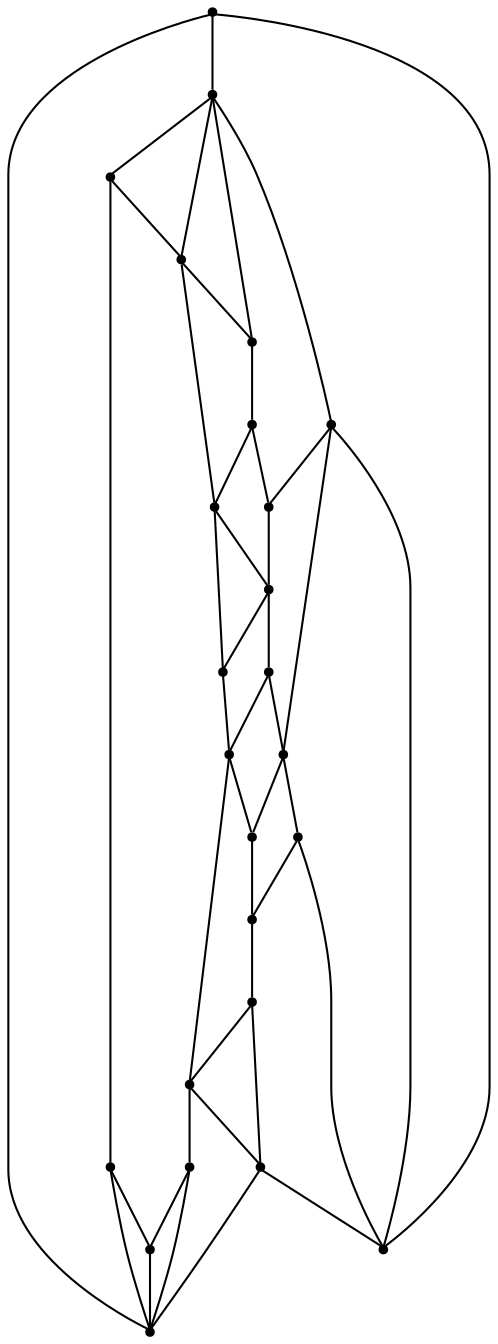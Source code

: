 graph {
  node [shape=point,comment="{\"directed\":false,\"doi\":\"10.1007/978-3-642-25878-7_7\",\"figure\":\"2\"}"]

  v0 [pos="1427.4657800916068,1411.8355506801881"]
  v1 [pos="1503.0865416810113,1373.8293985600815"]
  v2 [pos="1490.0882946707227,1647.1062800368493"]
  v3 [pos="1471.1559657336022,1636.571207911415"]
  v4 [pos="1447.2779958468468,1623.9484013644458"]
  v5 [pos="1422.6617813214,1611.838117339332"]
  v6 [pos="1382.0699070004841,1594.277035476317"]
  v7 [pos="1351.8492181355543,1443.1613596171567"]
  v8 [pos="1333.1338702549708,1450.3083144957511"]
  v9 [pos="1316.7869883234805,1454.4214667046506"]
  v10 [pos="1298.7554171096247,1458.1387175213567"]
  v11 [pos="1276.2326561795023,1459.4388459930524"]
  v12 [pos="1352.4747089818168,1583.7670171813554"]
  v13 [pos="1322.7793560707778,1575.3448604847335"]
  v14 [pos="1296.1448995654976,1569.7273338562231"]
  v15 [pos="1262.0667838356512,1565.443256022169"]
  v16 [pos="1200.615966961833,1459.4388459930524"]
  v17 [pos="1124.9952053724287,1443.1613596171564"]
  v18 [pos="1191.8420420575142,1567.956142500916"]
  v19 [pos="1090.4250962322767,1595.9981191706781"]
  v20 [pos="973.76204964492,1373.8293985600815"]
  v21 [pos="1049.3786116009721,1411.8355506801881"]
  v22 [pos="1050.9466019807894,1613.3717424239626"]
  v23 [pos="1015.1712616993292,1631.4663309815649"]
  v24 [pos="1508.3491913179382,1657.5162101867236"]

  v0 -- v1 [id="-1",pos="1427.4657800916068,1411.8355506801881 1458.6586922407955,1399.196901841865 1484.6180442188663,1384.3738178707054 1503.0865416810113,1373.8293985600815"]
  v0 -- v7 [id="-2",pos="1427.4657800916068,1411.8355506801881 1415.0849728437342,1420.1750198613709 1400.9426326665807,1426.533971586853 1386.5069150834256,1432.3054204141436 1375.273054503355,1436.7954016827393 1363.8615570473569,1440.9294119629885 1351.8492181355543,1443.1613596171567"]
  v20 -- v21 [id="-4",pos="973.76204964492,1373.8293985600815 1049.3786116009721,1411.8355506801881 1049.3786116009721,1411.8355506801881 1049.3786116009721,1411.8355506801881"]
  v20 -- v1 [id="-5",pos="973.76204964492,1373.8293985600815 1503.0865416810113,1373.8293985600815 1503.0865416810113,1373.8293985600815 1503.0865416810113,1373.8293985600815"]
  v21 -- v17 [id="-7",pos="1049.3786116009721,1411.8355506801881 1124.9952053724287,1443.1613596171564 1124.9952053724287,1443.1613596171564 1124.9952053724287,1443.1613596171564"]
  v23 -- v24 [id="-8",pos="1015.1712616993292,1631.4663309815649 1508.3491913179382,1657.5162101867236 1508.3491913179382,1657.5162101867236 1508.3491913179382,1657.5162101867236"]
  v21 -- v22 [id="-10",pos="1049.3786116009721,1411.8355506801881 1050.9466019807894,1613.3717424239626 1050.9466019807894,1613.3717424239626 1050.9466019807894,1613.3717424239626"]
  v21 -- v19 [id="-11",pos="1049.3786116009721,1411.8355506801881 1090.4250962322767,1595.9981191706781 1090.4250962322767,1595.9981191706781 1090.4250962322767,1595.9981191706781"]
  v21 -- v23 [id="-12",pos="1049.3786116009721,1411.8355506801881 1015.1712616993292,1631.4663309815649 1015.1712616993292,1631.4663309815649 1015.1712616993292,1631.4663309815649"]
  v22 -- v15 [id="-13",pos="1050.9466019807894,1613.3717424239626 1262.0667838356512,1565.443256022169 1262.0667838356512,1565.443256022169 1262.0667838356512,1565.443256022169"]
  v19 -- v18 [id="-14",pos="1090.4250962322767,1595.9981191706781 1191.8420420575142,1567.956142500916 1191.8420420575142,1567.956142500916 1191.8420420575142,1567.956142500916"]
  v17 -- v16 [id="-15",pos="1124.9952053724287,1443.1613596171564 1200.615966961833,1459.4388459930524 1200.615966961833,1459.4388459930524 1200.615966961833,1459.4388459930524"]
  v17 -- v9 [id="-16",pos="1124.9952053724287,1443.1613596171564 1316.7869883234805,1454.4214667046506 1316.7869883234805,1454.4214667046506 1316.7869883234805,1454.4214667046506"]
  v9 -- v8 [id="-17",pos="1316.7869883234805,1454.4214667046506 1333.1338702549708,1450.3083144957511 1333.1338702549708,1450.3083144957511 1333.1338702549708,1450.3083144957511"]
  v17 -- v7 [id="-18",pos="1124.9952053724287,1443.1613596171564 1351.8492181355543,1443.1613596171567 1351.8492181355543,1443.1613596171567 1351.8492181355543,1443.1613596171567"]
  v18 -- v16 [id="-19",pos="1191.8420420575142,1567.956142500916 1200.615966961833,1459.4388459930524 1200.615966961833,1459.4388459930524 1200.615966961833,1459.4388459930524"]
  v16 -- v11 [id="-20",pos="1200.615966961833,1459.4388459930524 1276.2326561795023,1459.4388459930524 1276.2326561795023,1459.4388459930524 1276.2326561795023,1459.4388459930524"]
  v11 -- v10 [id="-22",pos="1276.2326561795023,1459.4388459930524 1298.7554171096247,1458.1387175213567 1298.7554171096247,1458.1387175213567 1298.7554171096247,1458.1387175213567"]
  v10 -- v9 [id="-23",pos="1298.7554171096247,1458.1387175213567 1316.7869883234805,1454.4214667046506 1316.7869883234805,1454.4214667046506 1316.7869883234805,1454.4214667046506"]
  v15 -- v11 [id="-26",pos="1262.0667838356512,1565.443256022169 1276.2326561795023,1459.4388459930524 1276.2326561795023,1459.4388459930524 1276.2326561795023,1459.4388459930524"]
  v11 -- v14 [id="-27",pos="1276.2326561795023,1459.4388459930524 1296.1448995654976,1569.7273338562231 1296.1448995654976,1569.7273338562231 1296.1448995654976,1569.7273338562231"]
  v14 -- v13 [id="-28",pos="1296.1448995654976,1569.7273338562231 1322.7793560707778,1575.3448604847335 1322.7793560707778,1575.3448604847335 1322.7793560707778,1575.3448604847335"]
  v13 -- v4 [id="-29",pos="1322.7793560707778,1575.3448604847335 1447.2779958468468,1623.9484013644458 1447.2779958468468,1623.9484013644458 1447.2779958468468,1623.9484013644458"]
  v4 -- v3 [id="-30",pos="1447.2779958468468,1623.9484013644458 1471.1559657336022,1636.571207911415 1471.1559657336022,1636.571207911415 1471.1559657336022,1636.571207911415"]
  v3 -- v2 [id="-31",pos="1471.1559657336022,1636.571207911415 1490.0882946707227,1647.1062800368493 1490.0882946707227,1647.1062800368493 1490.0882946707227,1647.1062800368493"]
  v10 -- v13 [id="-32",pos="1298.7554171096247,1458.1387175213567 1322.7793560707778,1575.3448604847335 1322.7793560707778,1575.3448604847335 1322.7793560707778,1575.3448604847335"]
  v9 -- v12 [id="-33",pos="1316.7869883234805,1454.4214667046506 1352.4747089818168,1583.7670171813554 1352.4747089818168,1583.7670171813554 1352.4747089818168,1583.7670171813554"]
  v13 -- v12 [id="-34",pos="1322.7793560707778,1575.3448604847335 1352.4747089818168,1583.7670171813554 1352.4747089818168,1583.7670171813554 1352.4747089818168,1583.7670171813554"]
  v12 -- v6 [id="-35",pos="1352.4747089818168,1583.7670171813554 1382.0699070004841,1594.277035476317 1382.0699070004841,1594.277035476317 1382.0699070004841,1594.277035476317"]
  v6 -- v5 [id="-36",pos="1382.0699070004841,1594.277035476317 1422.6617813214,1611.838117339332 1422.6617813214,1611.838117339332 1422.6617813214,1611.838117339332"]
  v5 -- v4 [id="-37",pos="1422.6617813214,1611.838117339332 1447.2779958468468,1623.9484013644458 1447.2779958468468,1623.9484013644458 1447.2779958468468,1623.9484013644458"]
  v8 -- v6 [id="-39",pos="1333.1338702549708,1450.3083144957511 1382.0699070004841,1594.277035476317 1382.0699070004841,1594.277035476317 1382.0699070004841,1594.277035476317"]
  v5 -- v0 [id="-47",pos="1422.6617813214,1611.838117339332 1427.4657800916068,1411.8355506801881 1427.4657800916068,1411.8355506801881 1427.4657800916068,1411.8355506801881"]
  v4 -- v0 [id="-49",pos="1447.2779958468468,1623.9484013644458 1427.4657800916068,1411.8355506801881 1427.4657800916068,1411.8355506801881 1427.4657800916068,1411.8355506801881"]
  v3 -- v1 [id="-50",pos="1471.1559657336022,1636.571207911415 1503.0865416810113,1373.8293985600815 1503.0865416810113,1373.8293985600815 1503.0865416810113,1373.8293985600815"]
  v2 -- v1 [id="-51",pos="1490.0882946707227,1647.1062800368493 1503.0865416810113,1373.8293985600815 1503.0865416810113,1373.8293985600815 1503.0865416810113,1373.8293985600815"]
  v24 -- v2 [id="-52",pos="1508.3491913179382,1657.5162101867236 1499.9339214649885,1652.7029496694333 1499.9339214649885,1652.7029496694333 1499.9339214649885,1652.7029496694333 1497.0243374570246,1651.0418409989334 1493.730638259195,1649.161341830899 1490.0882946707227,1647.1062800368493"]
  v24 -- v1 [id="-54",pos="1508.3491913179382,1657.5162101867236 1503.0865416810113,1373.8293985600815 1503.0865416810113,1373.8293985600815 1503.0865416810113,1373.8293985600815"]
  v22 -- v19 [id="-56",pos="1050.9466019807894,1613.3717424239626 1063.5204813027149,1607.3687078729783 1076.7999688694135,1601.439705889906 1090.4250962322767,1595.9981191706781"]
  v23 -- v22 [id="-57",pos="1015.1712616993292,1631.4663309815649 1026.0309167542136,1625.682006781127 1038.1221500092772,1619.4884344308393 1050.9466019807894,1613.3717424239626"]
  v18 -- v15 [id="-61",pos="1191.8420420575142,1567.956142500916 1207.3073599771658,1565.7462948239993 1222.8645957305428,1564.5472954349543 1238.4222435693957,1564.5472954349543 1246.307395014616,1564.5472954349543 1254.1924468292316,1564.8552973091296 1262.0667838356512,1565.443256022169"]
  v15 -- v14 [id="-68",pos="1262.0667838356512,1565.443256022169 1273.4622688562395,1566.304132406138 1284.8337648087177,1567.7560358737685 1296.1448995654976,1569.7273338562231"]
  v8 -- v7 [id="-72",pos="1333.1338702549708,1450.3083144957511 1339.5634560803678,1448.5552728255911 1345.9595398250387,1446.655843514497 1351.8492181355543,1443.1613596171567"]
  v20 -- v7 [id="-73",pos="973.76204964492,1373.8293985600815 1351.8492181355543,1443.1613596171567 1351.8492181355543,1443.1613596171567 1351.8492181355543,1443.1613596171567"]
}